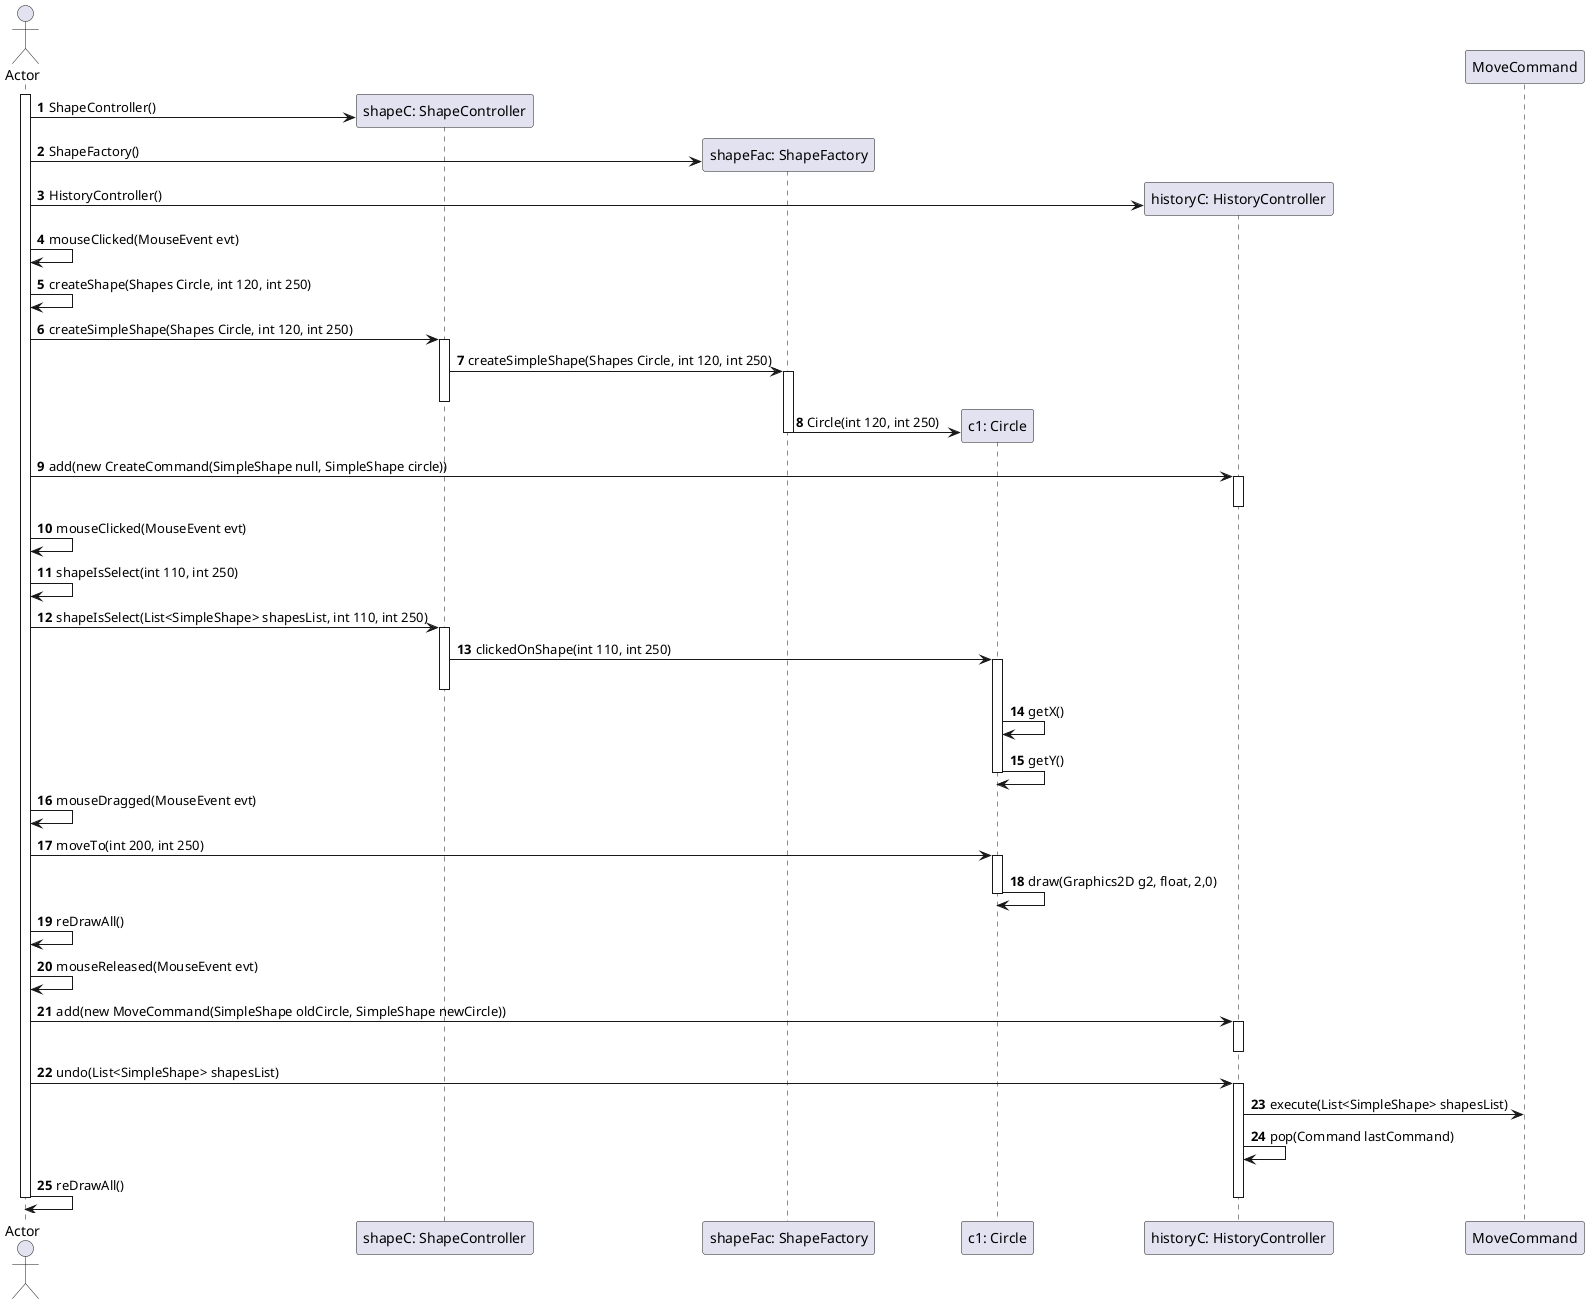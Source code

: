 @startuml

autonumber

actor Actor as JDrawingFrame
participant "shapeC: ShapeController" as shapeController
participant "shapeFac: ShapeFactory" as shapeFac
participant "c1: Circle" as Circle
participant "historyC: HistoryController" as histController


activate JDrawingFrame
JDrawingFrame -> shapeController ** : ShapeController()
JDrawingFrame -> shapeFac ** : ShapeFactory()
JDrawingFrame -> histController ** : HistoryController()

JDrawingFrame -> JDrawingFrame : mouseClicked(MouseEvent evt)
JDrawingFrame -> JDrawingFrame : createShape(Shapes Circle, int 120, int 250)
JDrawingFrame -> shapeController ++ : createSimpleShape(Shapes Circle, int 120, int 250)
shapeController -> shapeFac ++-- : createSimpleShape(Shapes Circle, int 120, int 250)
shapeFac -> Circle ** : Circle(int 120, int 250)
deactivate shapeFac

JDrawingFrame -> histController ++ : add(new CreateCommand(SimpleShape null, SimpleShape circle))
deactivate histController

JDrawingFrame -> JDrawingFrame : mouseClicked(MouseEvent evt)
JDrawingFrame -> JDrawingFrame : shapeIsSelect(int 110, int 250)
JDrawingFrame -> shapeController ++ : shapeIsSelect(List<SimpleShape> shapesList, int 110, int 250)
shapeController -> Circle ++-- : clickedOnShape(int 110, int 250)
Circle -> Circle : getX()
Circle -> Circle -- : getY()

JDrawingFrame -> JDrawingFrame : mouseDragged(MouseEvent evt)
JDrawingFrame -> Circle ++ : moveTo(int 200, int 250)
Circle -> Circle -- : draw(Graphics2D g2, float, 2,0)
JDrawingFrame -> JDrawingFrame : reDrawAll()

JDrawingFrame -> JDrawingFrame : mouseReleased(MouseEvent evt)
JDrawingFrame -> histController ++ : add(new MoveCommand(SimpleShape oldCircle, SimpleShape newCircle))
deactivate histController

JDrawingFrame -> histController ++ : undo(List<SimpleShape> shapesList)
histController -> MoveCommand : execute(List<SimpleShape> shapesList)
histController -> histController : pop(Command lastCommand)
JDrawingFrame -> JDrawingFrame : reDrawAll()
deactivate histController


' Objectif de ce diagram :
' On a déjà notre frame diponible
' On va ajouter une forme Circle + Triangle que l'on va grouper puis déplacer

deactivate JDrawingFrame
@enduml
